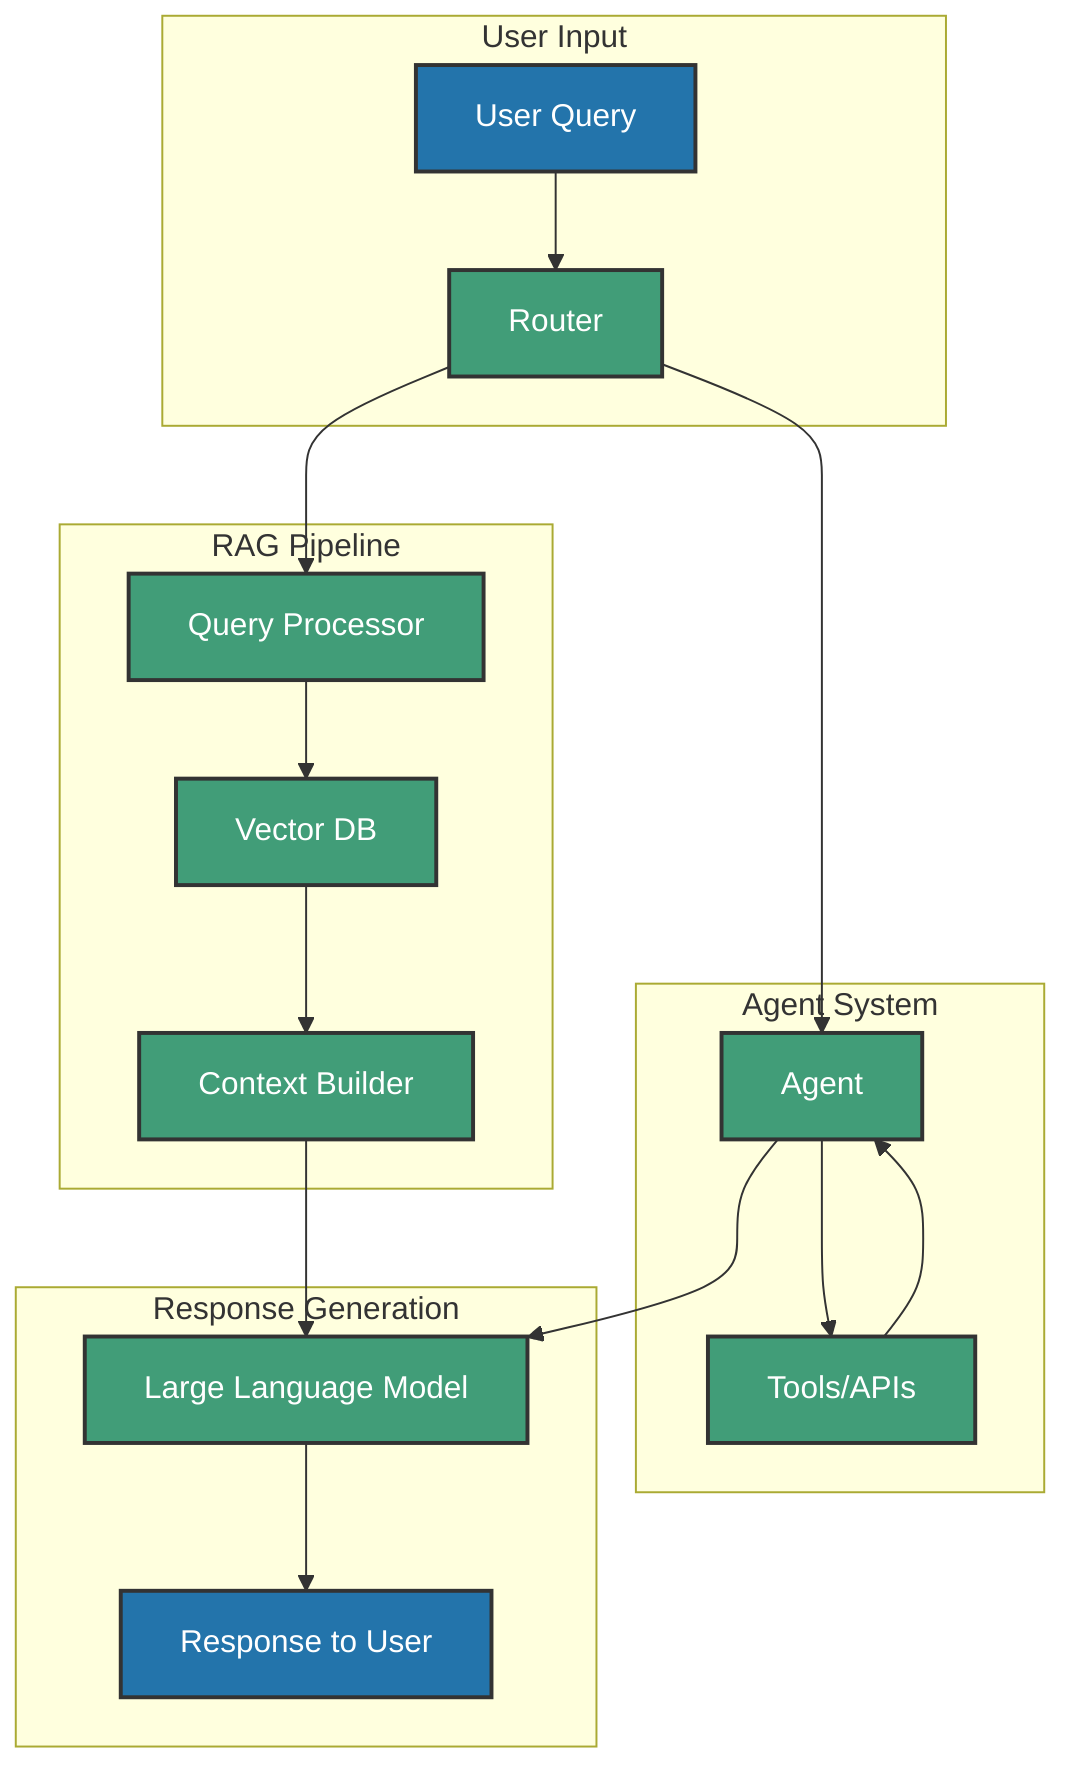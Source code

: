 flowchart TD
    subgraph Input["User Input"]
        U[User Query] --> RT[Router]
    end

    subgraph RAG["RAG Pipeline"]
        RT --> Q[Query Processor]
        Q --> V[Vector DB]
        V --> RC[Context Builder]
    end

    subgraph Agents["Agent System"]
        RT --> AT[Agent]
        AT --> Tools[Tools/APIs]
        Tools --> AT
    end

    subgraph Response["Response Generation"]
        RC --> LLM[Large Language Model]
        AT --> LLM
        LLM --> R[Response to User]
    end

    %% Styling
    classDef primary fill:#2374ab,stroke:#333,stroke-width:2px,color:#fff
    classDef secondary fill:#419d78,stroke:#333,stroke-width:2px,color:#fff
    
    class U,R primary
    class RT,LLM,Q,V,RC,AT,Tools secondary